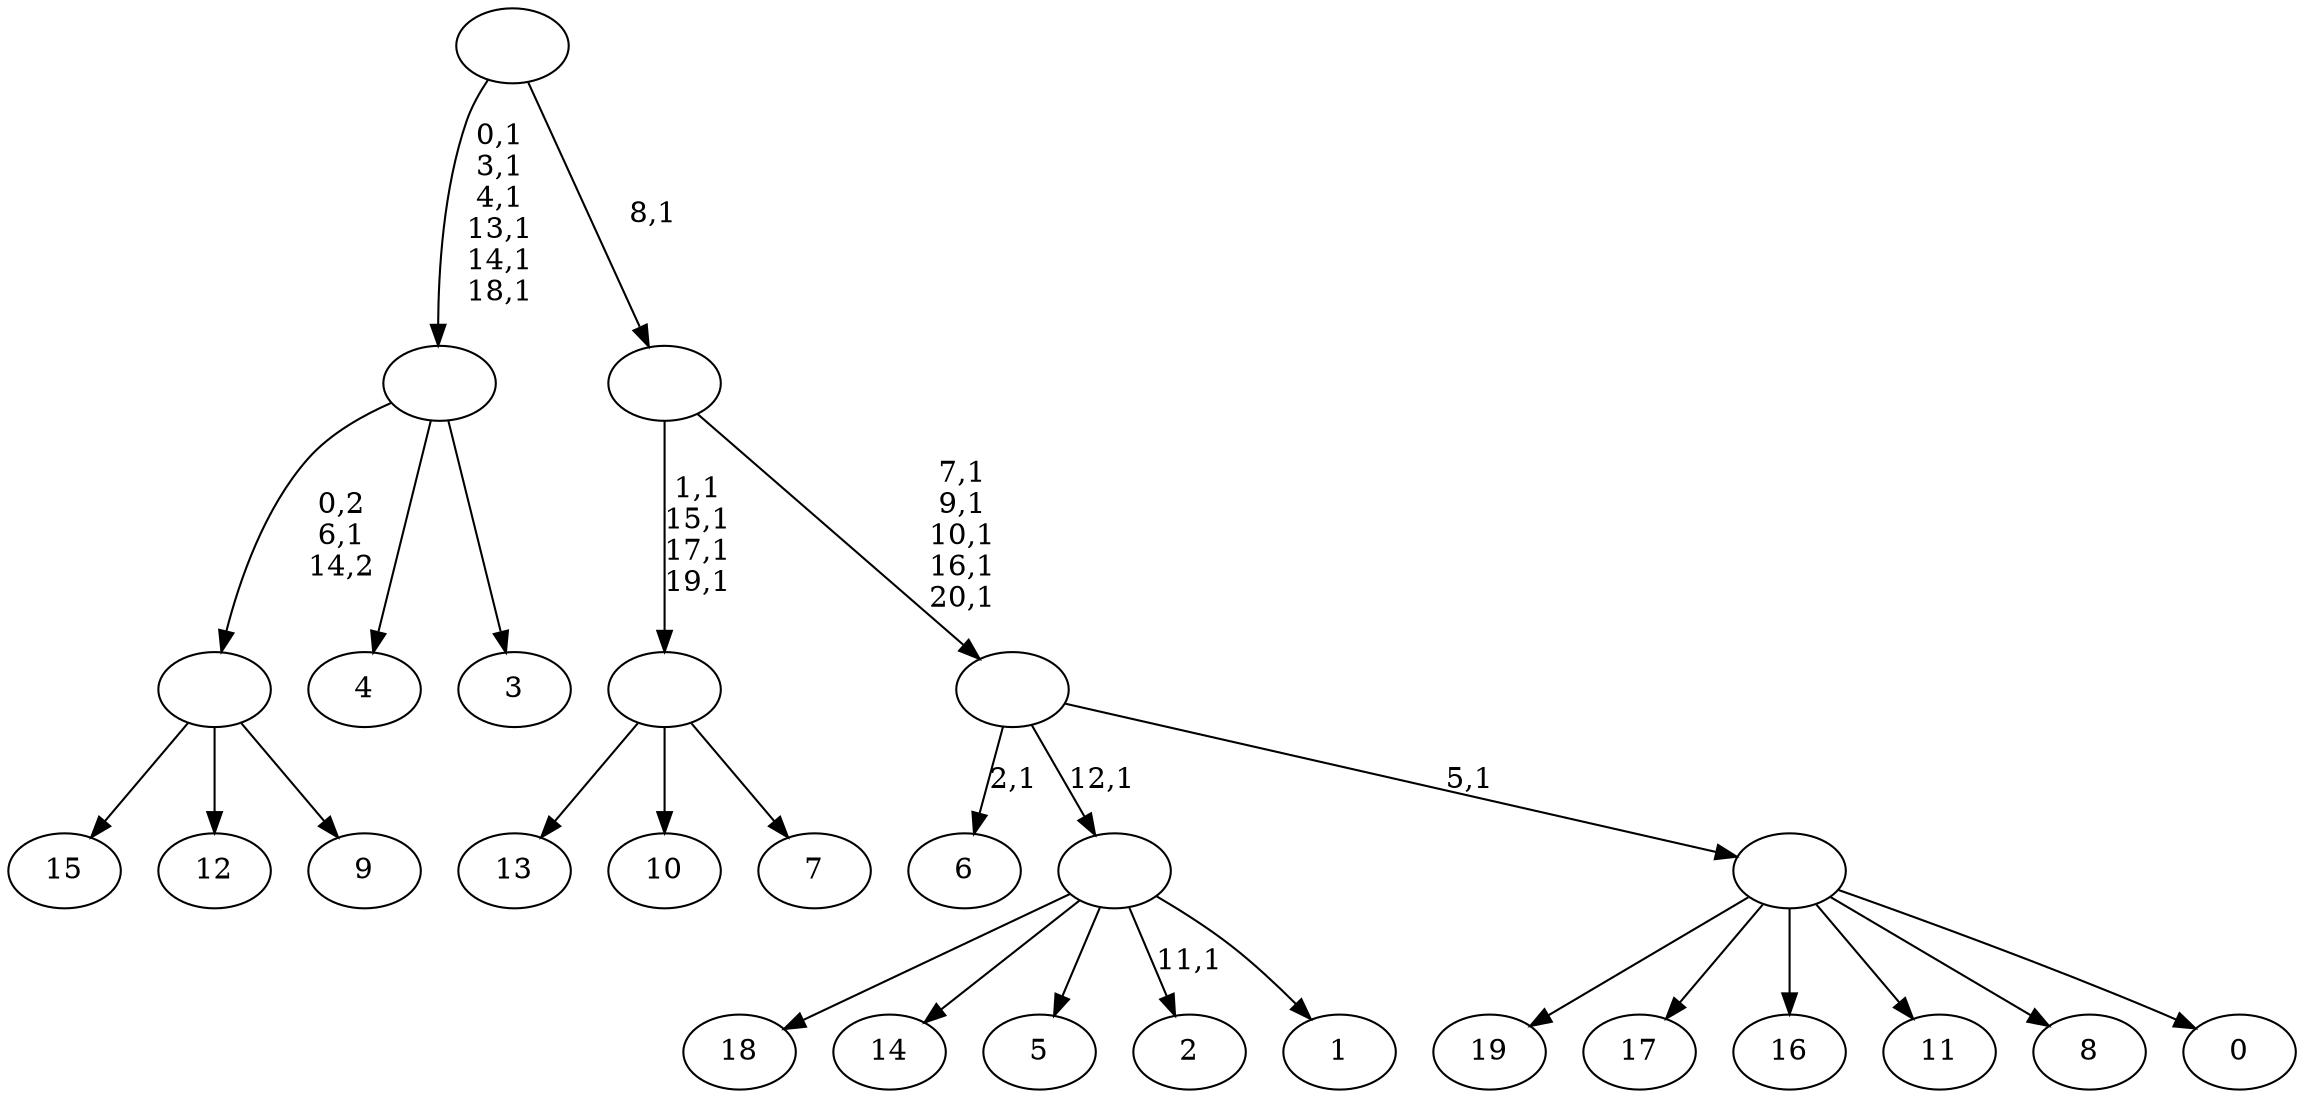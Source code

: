 digraph T {
	41 [label="19"]
	40 [label="18"]
	39 [label="17"]
	38 [label="16"]
	37 [label="15"]
	36 [label="14"]
	35 [label="13"]
	34 [label="12"]
	33 [label="11"]
	32 [label="10"]
	31 [label="9"]
	30 [label=""]
	29 [label="8"]
	28 [label="7"]
	27 [label=""]
	23 [label="6"]
	21 [label="5"]
	20 [label="4"]
	19 [label="3"]
	18 [label=""]
	12 [label="2"]
	10 [label="1"]
	9 [label=""]
	8 [label="0"]
	7 [label=""]
	6 [label=""]
	1 [label=""]
	0 [label=""]
	30 -> 37 [label=""]
	30 -> 34 [label=""]
	30 -> 31 [label=""]
	27 -> 35 [label=""]
	27 -> 32 [label=""]
	27 -> 28 [label=""]
	18 -> 30 [label="0,2\n6,1\n14,2"]
	18 -> 20 [label=""]
	18 -> 19 [label=""]
	9 -> 12 [label="11,1"]
	9 -> 40 [label=""]
	9 -> 36 [label=""]
	9 -> 21 [label=""]
	9 -> 10 [label=""]
	7 -> 41 [label=""]
	7 -> 39 [label=""]
	7 -> 38 [label=""]
	7 -> 33 [label=""]
	7 -> 29 [label=""]
	7 -> 8 [label=""]
	6 -> 23 [label="2,1"]
	6 -> 9 [label="12,1"]
	6 -> 7 [label="5,1"]
	1 -> 6 [label="7,1\n9,1\n10,1\n16,1\n20,1"]
	1 -> 27 [label="1,1\n15,1\n17,1\n19,1"]
	0 -> 18 [label="0,1\n3,1\n4,1\n13,1\n14,1\n18,1"]
	0 -> 1 [label="8,1"]
}
